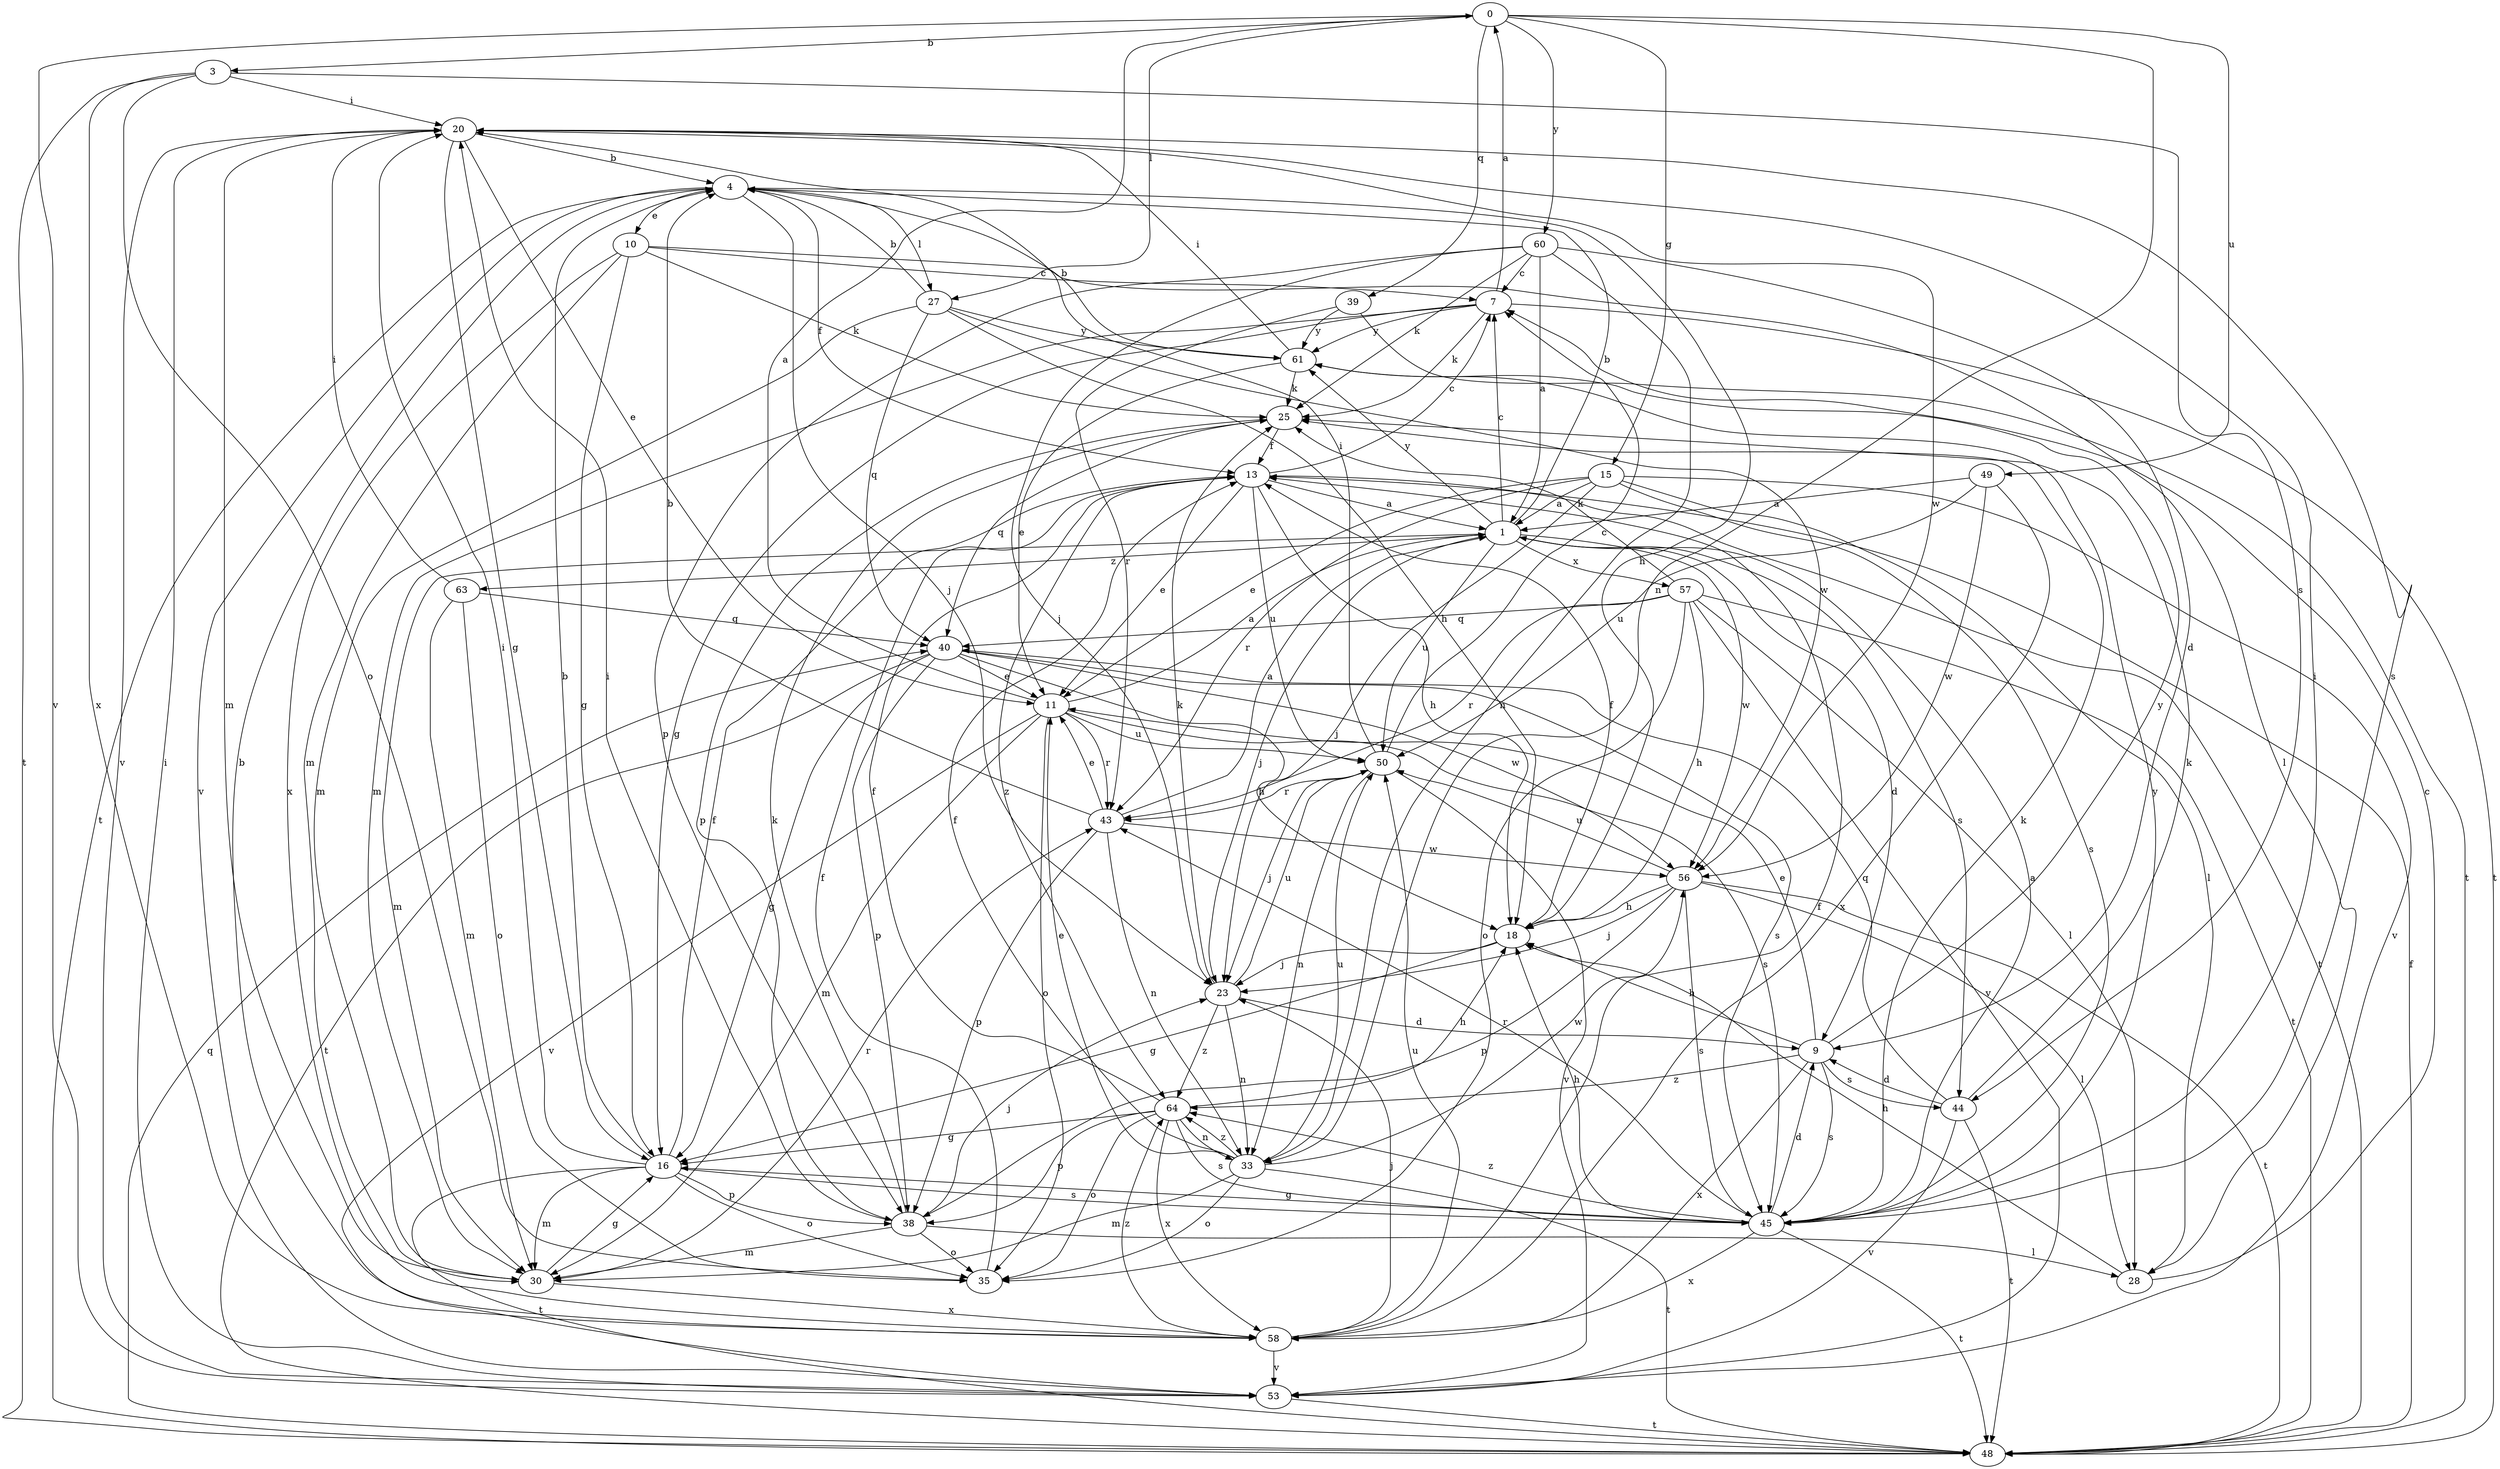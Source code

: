 strict digraph  {
0;
1;
3;
4;
7;
9;
10;
11;
13;
15;
16;
18;
20;
23;
25;
27;
28;
30;
33;
35;
38;
39;
40;
43;
44;
45;
48;
49;
50;
53;
56;
57;
58;
60;
61;
63;
64;
0 -> 3  [label=b];
0 -> 15  [label=g];
0 -> 27  [label=l];
0 -> 33  [label=n];
0 -> 39  [label=q];
0 -> 49  [label=u];
0 -> 53  [label=v];
0 -> 60  [label=y];
1 -> 4  [label=b];
1 -> 7  [label=c];
1 -> 9  [label=d];
1 -> 23  [label=j];
1 -> 30  [label=m];
1 -> 44  [label=s];
1 -> 50  [label=u];
1 -> 56  [label=w];
1 -> 57  [label=x];
1 -> 61  [label=y];
1 -> 63  [label=z];
3 -> 20  [label=i];
3 -> 35  [label=o];
3 -> 44  [label=s];
3 -> 48  [label=t];
3 -> 58  [label=x];
4 -> 10  [label=e];
4 -> 13  [label=f];
4 -> 18  [label=h];
4 -> 23  [label=j];
4 -> 27  [label=l];
4 -> 48  [label=t];
4 -> 53  [label=v];
7 -> 0  [label=a];
7 -> 16  [label=g];
7 -> 25  [label=k];
7 -> 30  [label=m];
7 -> 48  [label=t];
7 -> 61  [label=y];
9 -> 11  [label=e];
9 -> 18  [label=h];
9 -> 44  [label=s];
9 -> 45  [label=s];
9 -> 58  [label=x];
9 -> 61  [label=y];
9 -> 64  [label=z];
10 -> 7  [label=c];
10 -> 16  [label=g];
10 -> 25  [label=k];
10 -> 28  [label=l];
10 -> 30  [label=m];
10 -> 58  [label=x];
11 -> 0  [label=a];
11 -> 1  [label=a];
11 -> 30  [label=m];
11 -> 35  [label=o];
11 -> 43  [label=r];
11 -> 45  [label=s];
11 -> 50  [label=u];
11 -> 53  [label=v];
13 -> 1  [label=a];
13 -> 7  [label=c];
13 -> 11  [label=e];
13 -> 18  [label=h];
13 -> 48  [label=t];
13 -> 50  [label=u];
13 -> 64  [label=z];
15 -> 1  [label=a];
15 -> 11  [label=e];
15 -> 23  [label=j];
15 -> 28  [label=l];
15 -> 43  [label=r];
15 -> 45  [label=s];
15 -> 53  [label=v];
16 -> 4  [label=b];
16 -> 13  [label=f];
16 -> 20  [label=i];
16 -> 30  [label=m];
16 -> 35  [label=o];
16 -> 38  [label=p];
16 -> 45  [label=s];
16 -> 48  [label=t];
18 -> 13  [label=f];
18 -> 16  [label=g];
18 -> 23  [label=j];
20 -> 4  [label=b];
20 -> 11  [label=e];
20 -> 16  [label=g];
20 -> 30  [label=m];
20 -> 45  [label=s];
20 -> 53  [label=v];
20 -> 56  [label=w];
23 -> 9  [label=d];
23 -> 25  [label=k];
23 -> 33  [label=n];
23 -> 50  [label=u];
23 -> 64  [label=z];
25 -> 13  [label=f];
25 -> 38  [label=p];
25 -> 40  [label=q];
27 -> 4  [label=b];
27 -> 18  [label=h];
27 -> 30  [label=m];
27 -> 40  [label=q];
27 -> 56  [label=w];
27 -> 61  [label=y];
28 -> 7  [label=c];
28 -> 18  [label=h];
30 -> 16  [label=g];
30 -> 43  [label=r];
30 -> 58  [label=x];
33 -> 11  [label=e];
33 -> 13  [label=f];
33 -> 30  [label=m];
33 -> 35  [label=o];
33 -> 48  [label=t];
33 -> 50  [label=u];
33 -> 56  [label=w];
33 -> 64  [label=z];
35 -> 13  [label=f];
38 -> 20  [label=i];
38 -> 23  [label=j];
38 -> 25  [label=k];
38 -> 28  [label=l];
38 -> 30  [label=m];
38 -> 35  [label=o];
39 -> 43  [label=r];
39 -> 48  [label=t];
39 -> 61  [label=y];
40 -> 11  [label=e];
40 -> 16  [label=g];
40 -> 18  [label=h];
40 -> 38  [label=p];
40 -> 45  [label=s];
40 -> 48  [label=t];
40 -> 56  [label=w];
43 -> 1  [label=a];
43 -> 4  [label=b];
43 -> 11  [label=e];
43 -> 33  [label=n];
43 -> 38  [label=p];
43 -> 56  [label=w];
44 -> 9  [label=d];
44 -> 25  [label=k];
44 -> 40  [label=q];
44 -> 48  [label=t];
44 -> 53  [label=v];
45 -> 1  [label=a];
45 -> 9  [label=d];
45 -> 16  [label=g];
45 -> 18  [label=h];
45 -> 20  [label=i];
45 -> 25  [label=k];
45 -> 43  [label=r];
45 -> 48  [label=t];
45 -> 58  [label=x];
45 -> 61  [label=y];
45 -> 64  [label=z];
48 -> 13  [label=f];
48 -> 40  [label=q];
49 -> 1  [label=a];
49 -> 50  [label=u];
49 -> 56  [label=w];
49 -> 58  [label=x];
50 -> 7  [label=c];
50 -> 20  [label=i];
50 -> 23  [label=j];
50 -> 33  [label=n];
50 -> 43  [label=r];
50 -> 53  [label=v];
53 -> 20  [label=i];
53 -> 48  [label=t];
56 -> 18  [label=h];
56 -> 23  [label=j];
56 -> 28  [label=l];
56 -> 38  [label=p];
56 -> 45  [label=s];
56 -> 48  [label=t];
56 -> 50  [label=u];
57 -> 18  [label=h];
57 -> 25  [label=k];
57 -> 28  [label=l];
57 -> 35  [label=o];
57 -> 40  [label=q];
57 -> 43  [label=r];
57 -> 48  [label=t];
57 -> 53  [label=v];
58 -> 4  [label=b];
58 -> 13  [label=f];
58 -> 23  [label=j];
58 -> 50  [label=u];
58 -> 53  [label=v];
58 -> 64  [label=z];
60 -> 1  [label=a];
60 -> 7  [label=c];
60 -> 9  [label=d];
60 -> 23  [label=j];
60 -> 25  [label=k];
60 -> 33  [label=n];
60 -> 38  [label=p];
61 -> 4  [label=b];
61 -> 11  [label=e];
61 -> 20  [label=i];
61 -> 25  [label=k];
63 -> 20  [label=i];
63 -> 30  [label=m];
63 -> 35  [label=o];
63 -> 40  [label=q];
64 -> 13  [label=f];
64 -> 16  [label=g];
64 -> 18  [label=h];
64 -> 33  [label=n];
64 -> 35  [label=o];
64 -> 38  [label=p];
64 -> 45  [label=s];
64 -> 58  [label=x];
}

